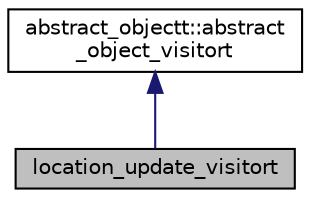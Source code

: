digraph "location_update_visitort"
{
 // LATEX_PDF_SIZE
  bgcolor="transparent";
  edge [fontname="Helvetica",fontsize="10",labelfontname="Helvetica",labelfontsize="10"];
  node [fontname="Helvetica",fontsize="10",shape=record];
  Node1 [label="location_update_visitort",height=0.2,width=0.4,color="black", fillcolor="grey75", style="filled", fontcolor="black",tooltip=" "];
  Node2 -> Node1 [dir="back",color="midnightblue",fontsize="10",style="solid",fontname="Helvetica"];
  Node2 [label="abstract_objectt::abstract\l_object_visitort",height=0.2,width=0.4,color="black",URL="$structabstract__objectt_1_1abstract__object__visitort.html",tooltip="Pure virtual interface required of a client that can apply a copy-on-write operation to a given abstr..."];
}
